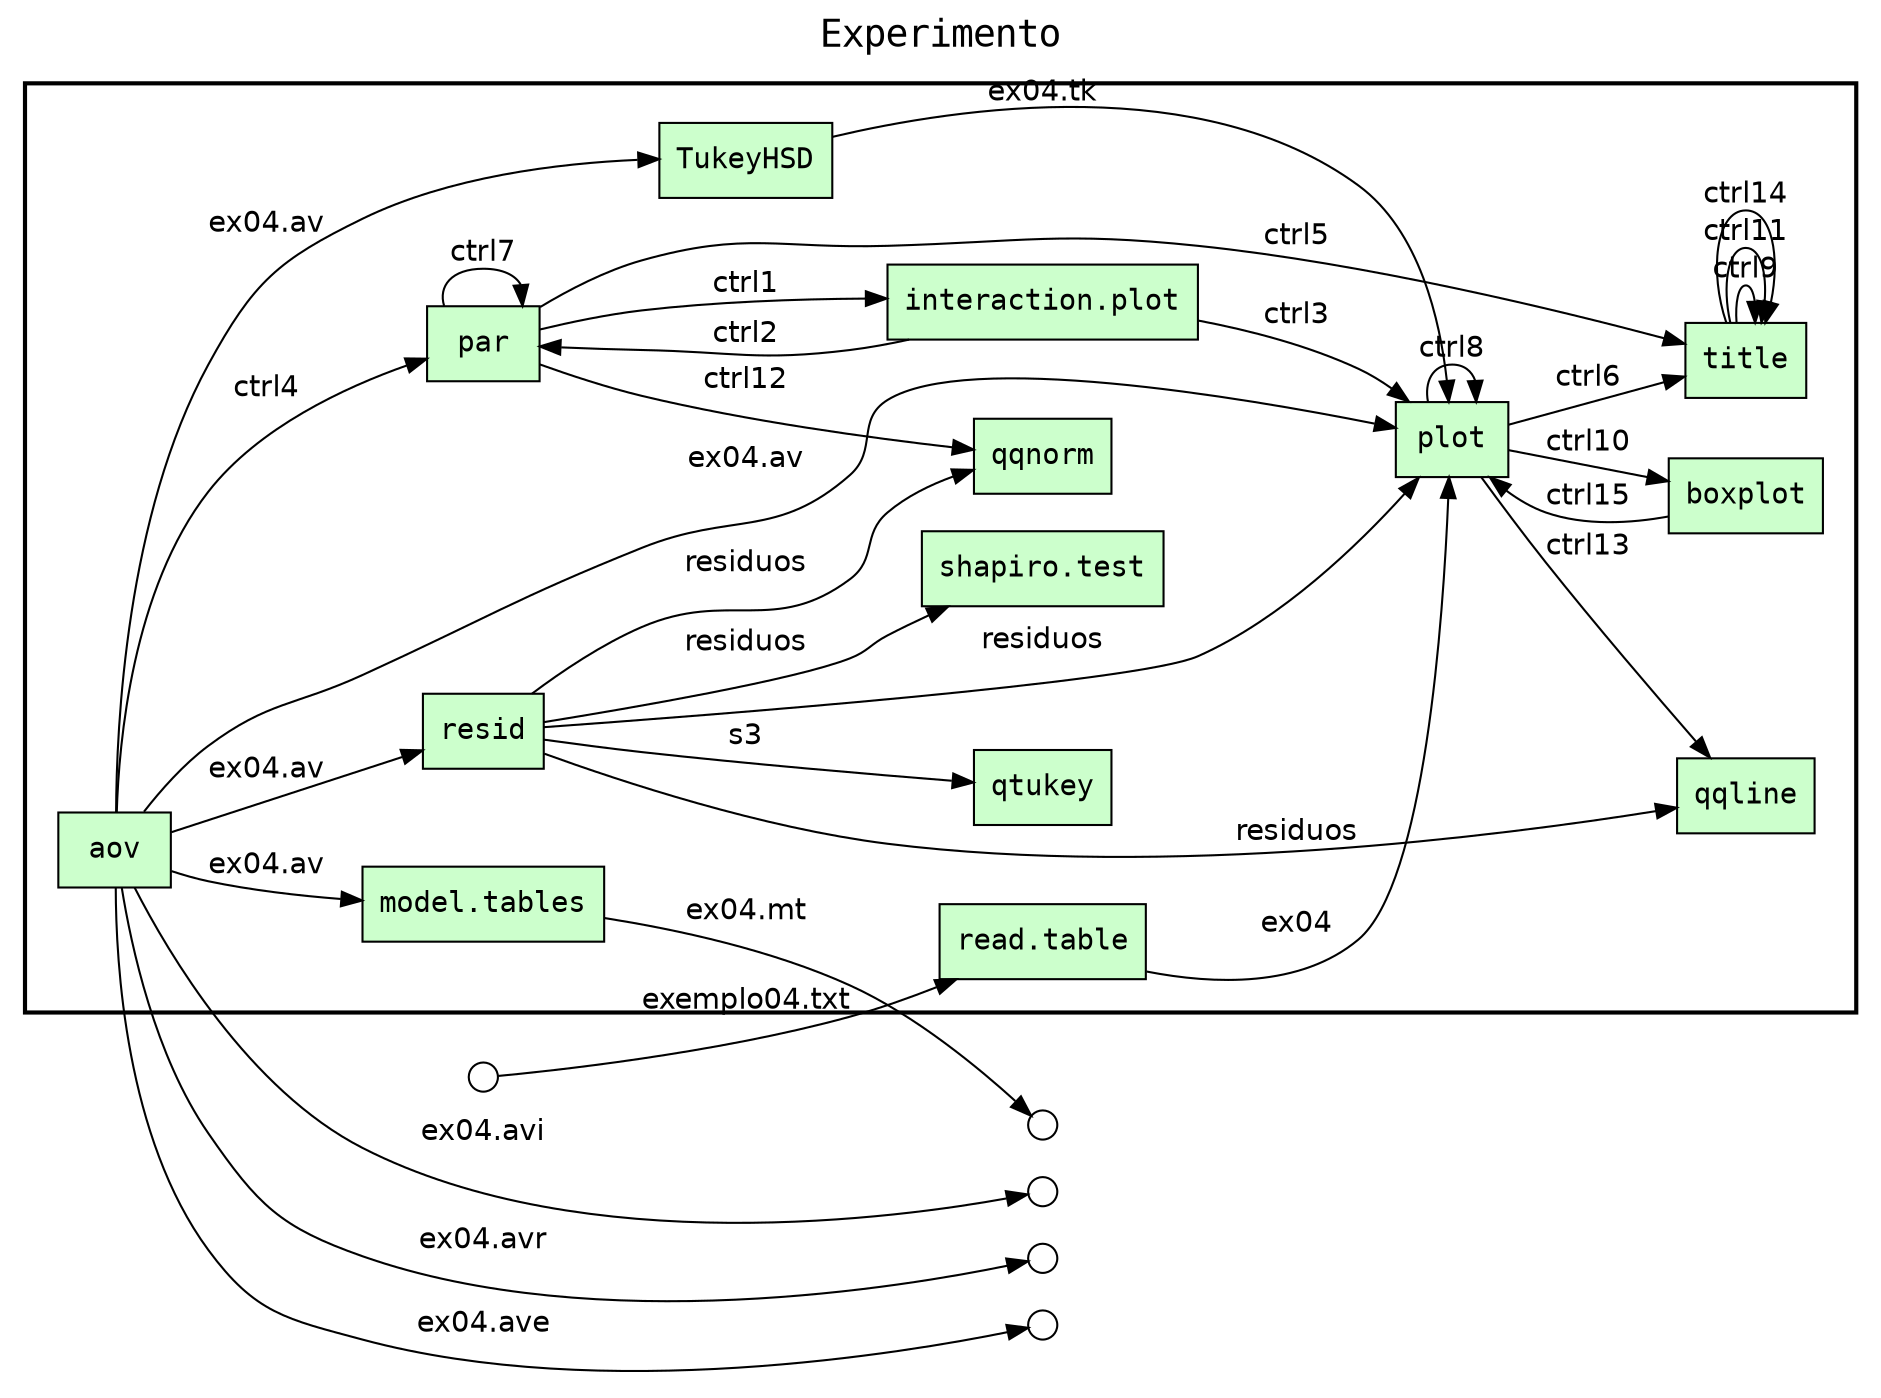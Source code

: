 digraph Workflow {
rankdir=LR
fontname=Courier; fontsize=18; labelloc=t
label=Experimento
subgraph cluster_workflow_box_outer { label=""; color=black; penwidth=2
subgraph cluster_workflow_box_inner { label=""; color=white
node[shape=box style=filled fillcolor="#CCFFCC" peripheries=1 fontname=Courier]
"read.table"
par
"interaction.plot"
aov
"model.tables"
plot
resid
title
boxplot
qqnorm
qqline
"shapiro.test"
TukeyHSD
qtukey
edge[fontname=Helvetica]
par -> "interaction.plot" [label=ctrl1]
aov -> "model.tables" [label="ex04.av"]
aov -> plot [label="ex04.av"]
aov -> resid [label="ex04.av"]
aov -> TukeyHSD [label="ex04.av"]
"interaction.plot" -> par [label=ctrl2]
"interaction.plot" -> plot [label=ctrl3]
aov -> par [label=ctrl4]
"read.table" -> plot [label=ex04]
resid -> plot [label=residuos]
resid -> qqnorm [label=residuos]
resid -> qqline [label=residuos]
resid -> "shapiro.test" [label=residuos]
par -> title [label=ctrl5]
plot -> title [label=ctrl6]
par -> par [label=ctrl7]
plot -> plot [label=ctrl8]
title -> title [label=ctrl9]
plot -> boxplot [label=ctrl10]
title -> title [label=ctrl11]
par -> qqnorm [label=ctrl12]
plot -> qqline [label=ctrl13]
title -> title [label=ctrl14]
TukeyHSD -> plot [label="ex04.tk"]
boxplot -> plot [label=ctrl15]
resid -> qtukey [label=s3]
}}
subgraph cluster_input_ports_group_outer { label=""; color=white
subgraph cluster_input_ports_group_inner { label=""; color=white
node[shape=circle style=filled fillcolor="#FFFFFF" peripheries=1 fontname=Courier width=0.2]
"exemplo04.txt_input_port" [label=""]
}}
subgraph cluster_output_ports_group_outer { label=""; color=white
subgraph cluster_output_ports_group_inner { label=""; color=white
node[shape=circle style=filled fillcolor="#FFFFFF" peripheries=1 fontname=Courier width=0.2]
"ex04.avi_output_port" [label=""]
"ex04.mt_output_port" [label=""]
"ex04.avr_output_port" [label=""]
"ex04.ave_output_port" [label=""]
}}
edge[fontname=Helvetica]
"exemplo04.txt_input_port" -> "read.table" [label="exemplo04.txt"]
edge[fontname=Helvetica]
aov -> "ex04.avi_output_port" [label="ex04.avi"]
"model.tables" -> "ex04.mt_output_port" [label="ex04.mt"]
aov -> "ex04.avr_output_port" [label="ex04.avr"]
aov -> "ex04.ave_output_port" [label="ex04.ave"]
}

